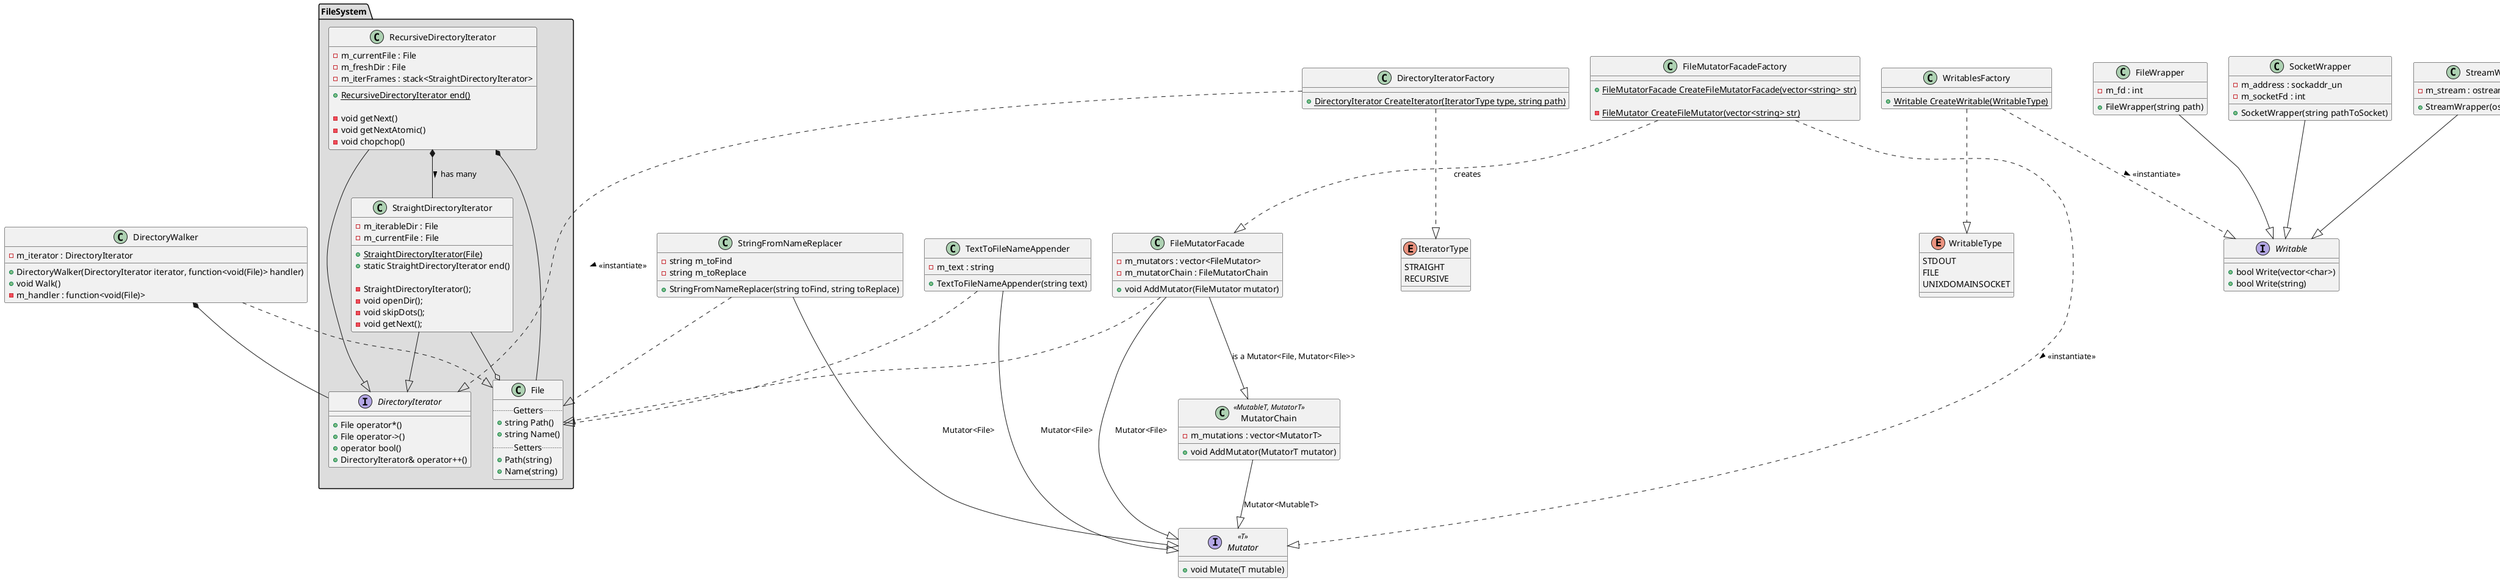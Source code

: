 @startuml
set namespaceSeparator ::
namespace FileSystem #DDDDDD {
    interface DirectoryIterator {
        + File operator*()
        + File operator->()
        + operator bool()
        + DirectoryIterator& operator++()
    }

    StraightDirectoryIterator --|> DirectoryIterator
    StraightDirectoryIterator --o File
    class StraightDirectoryIterator {
        + {static} StraightDirectoryIterator(File)
        + static StraightDirectoryIterator end()

        - StraightDirectoryIterator();
        - void openDir();
        - void skipDots();
        - void getNext();

        - m_iterableDir : File
        - m_currentFile : File
    }

    RecursiveDirectoryIterator --|> DirectoryIterator
    RecursiveDirectoryIterator *-- StraightDirectoryIterator : has many >
    RecursiveDirectoryIterator *-- File
    class RecursiveDirectoryIterator {
        + {static} RecursiveDirectoryIterator end()

        - void getNext()
        - void getNextAtomic()
        - void chopchop()

        - m_currentFile : File
        - m_freshDir : File
        - m_iterFrames : stack<StraightDirectoryIterator>
    }

    class File {
        .. Getters ..
        + string Path()
        + string Name()
        .. Setters ..
        + Path(string)
        + Name(string)
    }
}

together {
    interface Writable {
        + bool Write(vector<char>)
        + bool Write(string)
    }

    StreamWrapper --|> Writable
    class StreamWrapper {
        + StreamWrapper(ostream stream)

        - m_stream : ostream;
    }

    SocketWrapper --|> Writable
    class SocketWrapper {
        + SocketWrapper(string pathToSocket)

        - m_address : sockaddr_un
        - m_socketFd : int
    }

    FileWrapper --|> Writable
    class FileWrapper {
        + FileWrapper(string path)

        - m_fd : int
    }
}

DirectoryWalker ..|> FileSystem::File
DirectoryWalker *-- FileSystem::DirectoryIterator
class DirectoryWalker {
    + DirectoryWalker(DirectoryIterator iterator, function<void(File)> handler)
    + void Walk()

    - m_iterator : DirectoryIterator
    - m_handler : function<void(File)>
}

together {
    interface Mutator <<T>> {
        + void Mutate(T mutable)
    }

    MutatorChain --|> Mutator : Mutator<MutableT>
    class MutatorChain <<MutableT, MutatorT>> {
        + void AddMutator(MutatorT mutator)

        - m_mutations : vector<MutatorT>
    }
}

together {
    FileMutatorFacade ..|> FileSystem::File
    FileMutatorFacade --|> Mutator :  Mutator<File>
    FileMutatorFacade --|> MutatorChain : is a Mutator<File, Mutator<File>>
    class FileMutatorFacade {
        + void AddMutator(FileMutator mutator)

        - m_mutators : vector<FileMutator>
        - m_mutatorChain : FileMutatorChain
    }

    TextToFileNameAppender ..|> FileSystem::File
    TextToFileNameAppender --|> Mutator : Mutator<File>
    class TextToFileNameAppender {
        + TextToFileNameAppender(string text)

        - m_text : string
    }

    StringFromNameReplacer ..|> FileSystem::File
    StringFromNameReplacer --|> Mutator : Mutator<File>
    class StringFromNameReplacer {
        + StringFromNameReplacer(string toFind, string toReplace)

        - string m_toFind
        - string m_toReplace
    }
}

together {
    FileMutatorFacadeFactory ..|> Mutator : <<instantiate>> >
    FileMutatorFacadeFactory ..|> FileMutatorFacade : creates
    class FileMutatorFacadeFactory {
        + {static} FileMutatorFacade CreateFileMutatorFacade(vector<string> str)

        - {static} FileMutator CreateFileMutator(vector<string> str)
    }
    together {
        enum IteratorType {
            STRAIGHT
            RECURSIVE
        }

        DirectoryIteratorFactory ..|> FileSystem::DirectoryIterator : <<instantiate>> >
        DirectoryIteratorFactory ..|> IteratorType
        class DirectoryIteratorFactory {
            + {static} DirectoryIterator CreateIterator(IteratorType type, string path)
        }
    }
    together {
        enum WritableType {
            STDOUT
            FILE
            UNIXDOMAINSOCKET
        }

        WritablesFactory ..|> WritableType
        WritablesFactory ..|> Writable : <<instantiate>> >
        class WritablesFactory {
            + {static} Writable CreateWritable(WritableType)
        }
    } 
}

together {

}


@enduml